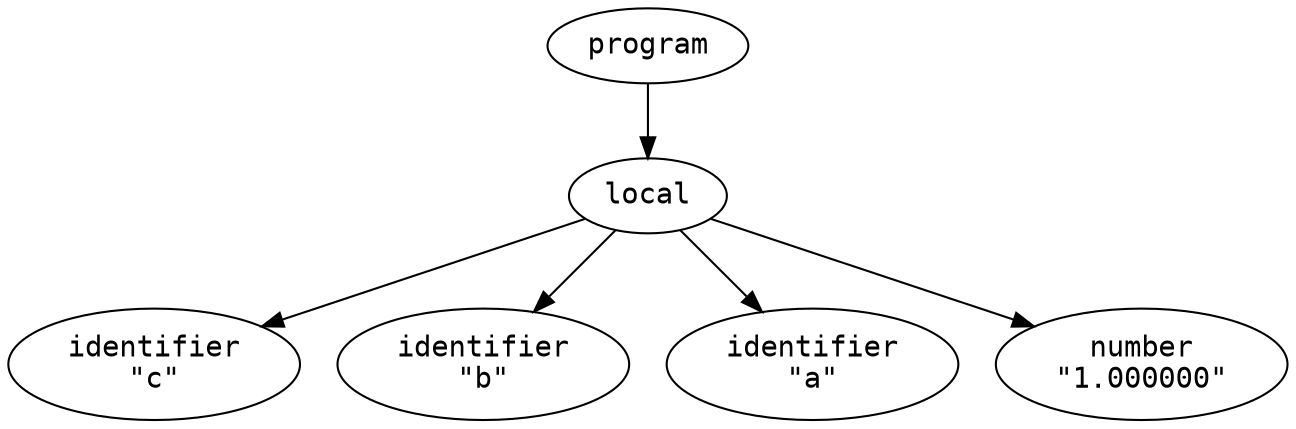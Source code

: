 digraph G
{
	node[fontname=Monospace]
	n0[label="program"]
	n1[label="local"]
	n0->n1
	n2[label="identifier\n\"c\""]
	n1->n2
	n3[label="identifier\n\"b\""]
	n1->n3
	n4[label="identifier\n\"a\""]
	n1->n4
	n5[label="number\n\"1.000000\""]
	n1->n5
}
